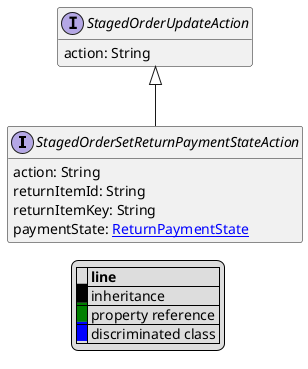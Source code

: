 @startuml

hide empty fields
hide empty methods
legend
|= |= line |
|<back:black>   </back>| inheritance |
|<back:green>   </back>| property reference |
|<back:blue>   </back>| discriminated class |
endlegend
interface StagedOrderSetReturnPaymentStateAction [[StagedOrderSetReturnPaymentStateAction.svg]] extends StagedOrderUpdateAction {
    action: String
    returnItemId: String
    returnItemKey: String
    paymentState: [[ReturnPaymentState.svg ReturnPaymentState]]
}
interface StagedOrderUpdateAction [[StagedOrderUpdateAction.svg]]  {
    action: String
}





@enduml
